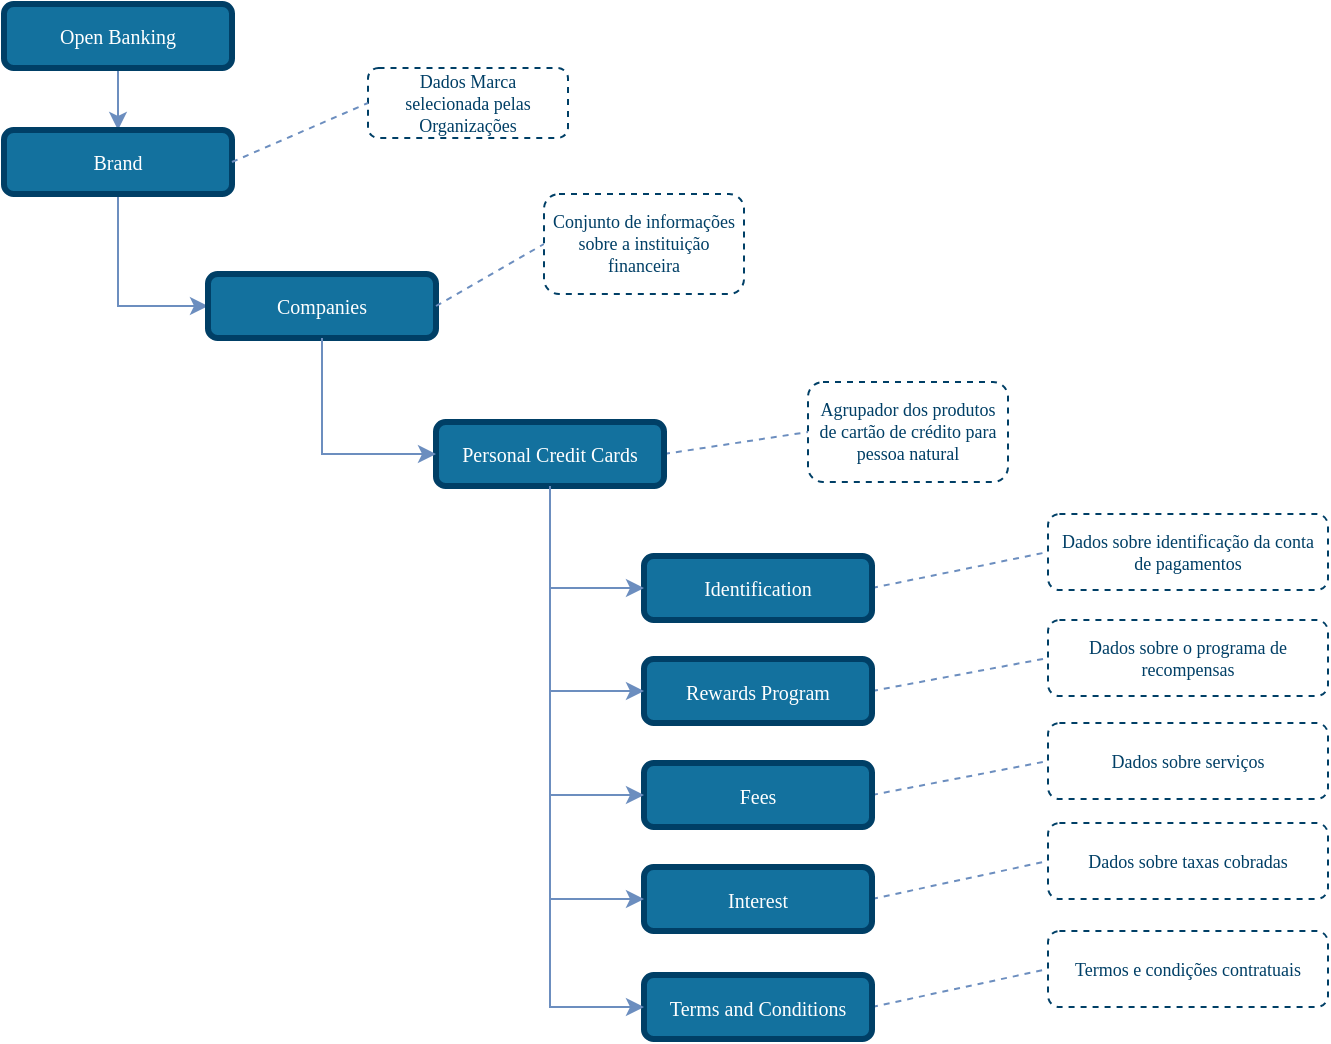 <mxfile version="13.10.0" type="device"><diagram id="pwx9f-JPc5i2mSrcDJkJ" name="Page-1"><mxGraphModel dx="1046" dy="433" grid="1" gridSize="10" guides="1" tooltips="1" connect="1" arrows="1" fold="1" page="1" pageScale="1" pageWidth="827" pageHeight="1169" math="0" shadow="0"><root><mxCell id="0"/><mxCell id="1" parent="0"/><mxCell id="przx_MYmwSuzWcuvNzgj-2" style="edgeStyle=none;rounded=1;orthogonalLoop=1;jettySize=auto;html=1;entryX=0;entryY=0.5;entryDx=0;entryDy=0;dashed=1;endArrow=none;endFill=0;endSize=6;strokeColor=#6C8EBF;exitX=1;exitY=0.5;exitDx=0;exitDy=0;" parent="1" source="7SM82Xgn0hcUYBG6hJO3-1" target="przx_MYmwSuzWcuvNzgj-1" edge="1"><mxGeometry relative="1" as="geometry"><mxPoint x="640" y="444.5" as="sourcePoint"/><mxPoint x="670" y="323.5" as="targetPoint"/></mxGeometry></mxCell><mxCell id="przx_MYmwSuzWcuvNzgj-4" style="edgeStyle=none;rounded=1;orthogonalLoop=1;jettySize=auto;html=1;entryX=0;entryY=0.5;entryDx=0;entryDy=0;dashed=1;endArrow=none;endFill=0;endSize=6;strokeColor=#6C8EBF;exitX=1;exitY=0.5;exitDx=0;exitDy=0;" parent="1" source="7SM82Xgn0hcUYBG6hJO3-7" target="przx_MYmwSuzWcuvNzgj-3" edge="1"><mxGeometry relative="1" as="geometry"><mxPoint x="620" y="500.5" as="sourcePoint"/><mxPoint x="670" y="393.5" as="targetPoint"/></mxGeometry></mxCell><mxCell id="przx_MYmwSuzWcuvNzgj-6" style="edgeStyle=none;rounded=1;orthogonalLoop=1;jettySize=auto;html=1;exitX=1;exitY=0.5;exitDx=0;exitDy=0;entryX=0;entryY=0.5;entryDx=0;entryDy=0;dashed=1;endArrow=none;endFill=0;endSize=6;strokeColor=#6C8EBF;" parent="1" source="7SM82Xgn0hcUYBG6hJO3-8" target="przx_MYmwSuzWcuvNzgj-5" edge="1"><mxGeometry relative="1" as="geometry"><mxPoint x="594" y="554.5" as="sourcePoint"/><mxPoint x="670" y="447.5" as="targetPoint"/></mxGeometry></mxCell><mxCell id="CP8brj2QoUajFCljk4hs-6" style="edgeStyle=orthogonalEdgeStyle;rounded=0;orthogonalLoop=1;jettySize=auto;html=1;exitX=0.5;exitY=1;exitDx=0;exitDy=0;entryX=0.5;entryY=0;entryDx=0;entryDy=0;endSize=6;fillColor=#dae8fc;strokeColor=#6c8ebf;comic=0;shadow=0;backgroundOutline=0;snapToPoint=0;fixDash=0;endArrow=classic;endFill=1;" parent="1" source="CP8brj2QoUajFCljk4hs-1" target="VmE8CRwHYokzrLCxkQC2-2" edge="1"><mxGeometry relative="1" as="geometry"/></mxCell><mxCell id="CP8brj2QoUajFCljk4hs-1" value="Open Banking" style="rounded=1;whiteSpace=wrap;html=1;comic=0;shadow=0;backgroundOutline=0;snapToPoint=0;fixDash=0;strokeWidth=3;fontFamily=Verdana;fontStyle=0;labelBackgroundColor=none;labelBorderColor=none;fontSize=10;fillColor=#13719E;strokeColor=#003F66;fontColor=#ffffff;" parent="1" vertex="1"><mxGeometry x="158" y="45" width="114" height="32" as="geometry"/></mxCell><mxCell id="s8GSPq7UgO-F03P1_zAw-17" style="edgeStyle=none;rounded=1;orthogonalLoop=1;jettySize=auto;html=1;exitX=1;exitY=0.5;exitDx=0;exitDy=0;entryX=0;entryY=0.5;entryDx=0;entryDy=0;dashed=1;endArrow=none;endFill=0;endSize=6;strokeColor=#6C8EBF;" parent="1" source="CP8brj2QoUajFCljk4hs-3" target="CP8brj2QoUajFCljk4hs-20" edge="1"><mxGeometry relative="1" as="geometry"><mxPoint x="524" y="224" as="targetPoint"/></mxGeometry></mxCell><mxCell id="CP8brj2QoUajFCljk4hs-3" value="Personal Credit Cards" style="rounded=1;whiteSpace=wrap;html=1;comic=0;shadow=0;backgroundOutline=0;snapToPoint=0;fixDash=0;strokeWidth=3;fontFamily=Verdana;fontStyle=0;labelBackgroundColor=none;labelBorderColor=none;fontSize=10;fillColor=#13719E;strokeColor=#003F66;fontColor=#ffffff;" parent="1" vertex="1"><mxGeometry x="374" y="254" width="114" height="32" as="geometry"/></mxCell><mxCell id="CP8brj2QoUajFCljk4hs-20" value="&lt;font style=&quot;font-size: 9px&quot;&gt;Agrupador dos produtos de cartão de crédito para pessoa natural&lt;/font&gt;" style="rounded=1;whiteSpace=wrap;html=1;shadow=0;comic=0;strokeColor=#003F66;strokeWidth=1;fillColor=#ffffff;fontFamily=Verdana;fontSize=9;fontColor=#003F66;dashed=1;spacingLeft=5;spacing=0;spacingRight=5;spacingBottom=5;spacingTop=5;align=center;verticalAlign=middle;gradientColor=#ffffff;" parent="1" vertex="1"><mxGeometry x="560" y="234" width="100" height="50" as="geometry"/></mxCell><mxCell id="VmE8CRwHYokzrLCxkQC2-3" style="edgeStyle=orthogonalEdgeStyle;rounded=0;orthogonalLoop=1;jettySize=auto;html=1;entryX=0;entryY=0.5;entryDx=0;entryDy=0;shadow=0;strokeColor=#6c8ebf;fillColor=#dae8fc;endFill=1;endSize=6;comic=0;exitX=0.5;exitY=1;exitDx=0;exitDy=0;" parent="1" source="VmE8CRwHYokzrLCxkQC2-2" target="r_iV3R8_DR8X-haHTHrq-1" edge="1"><mxGeometry relative="1" as="geometry"/></mxCell><mxCell id="VmE8CRwHYokzrLCxkQC2-2" value="Brand" style="rounded=1;whiteSpace=wrap;html=1;comic=0;shadow=0;backgroundOutline=0;snapToPoint=0;fixDash=0;strokeWidth=3;fontFamily=Verdana;fontStyle=0;labelBackgroundColor=none;labelBorderColor=none;fontSize=10;fillColor=#13719E;strokeColor=#003F66;fontColor=#ffffff;" parent="1" vertex="1"><mxGeometry x="158" y="108" width="114" height="32" as="geometry"/></mxCell><mxCell id="67pc04Fv1Amd-nCwGbTu-1" value="Dados Marca selecionada pelas Organizações" style="rounded=1;whiteSpace=wrap;html=1;shadow=0;comic=0;strokeColor=#003F66;strokeWidth=1;fillColor=#ffffff;fontFamily=Verdana;fontSize=9;fontColor=#003F66;dashed=1;spacingLeft=5;spacing=0;spacingRight=5;spacingBottom=5;spacingTop=5;align=center;verticalAlign=middle;gradientColor=#ffffff;" parent="1" vertex="1"><mxGeometry x="340" y="77" width="100" height="35" as="geometry"/></mxCell><mxCell id="67pc04Fv1Amd-nCwGbTu-2" style="edgeStyle=none;rounded=1;orthogonalLoop=1;jettySize=auto;html=1;exitX=1;exitY=0.5;exitDx=0;exitDy=0;entryX=0;entryY=0.5;entryDx=0;entryDy=0;dashed=1;endArrow=none;endFill=0;endSize=6;strokeColor=#6C8EBF;" parent="1" source="VmE8CRwHYokzrLCxkQC2-2" target="67pc04Fv1Amd-nCwGbTu-1" edge="1"><mxGeometry relative="1" as="geometry"><mxPoint x="388" y="185" as="targetPoint"/><mxPoint x="282" y="206" as="sourcePoint"/></mxGeometry></mxCell><mxCell id="7SM82Xgn0hcUYBG6hJO3-1" value="Fees" style="rounded=1;whiteSpace=wrap;html=1;comic=0;shadow=0;backgroundOutline=0;snapToPoint=0;fixDash=0;strokeWidth=3;fontFamily=Verdana;fontStyle=0;labelBackgroundColor=none;labelBorderColor=none;fontSize=10;fillColor=#13719E;strokeColor=#003F66;fontColor=#ffffff;" parent="1" vertex="1"><mxGeometry x="478" y="424.5" width="114" height="32" as="geometry"/></mxCell><mxCell id="7SM82Xgn0hcUYBG6hJO3-6" style="edgeStyle=orthogonalEdgeStyle;rounded=0;orthogonalLoop=1;jettySize=auto;html=1;exitX=0.5;exitY=1;exitDx=0;exitDy=0;entryX=0;entryY=0.5;entryDx=0;entryDy=0;strokeColor=#6C8EBF;endArrow=classic;endFill=1;" parent="1" source="CP8brj2QoUajFCljk4hs-3" target="7SM82Xgn0hcUYBG6hJO3-1" edge="1"><mxGeometry relative="1" as="geometry"><mxPoint x="441" y="296" as="sourcePoint"/><mxPoint x="490" y="358" as="targetPoint"/></mxGeometry></mxCell><mxCell id="7SM82Xgn0hcUYBG6hJO3-7" value="Interest" style="rounded=1;whiteSpace=wrap;html=1;comic=0;shadow=0;backgroundOutline=0;snapToPoint=0;fixDash=0;strokeWidth=3;fontFamily=Verdana;fontStyle=0;labelBackgroundColor=none;labelBorderColor=none;fontSize=10;fillColor=#13719E;strokeColor=#003F66;fontColor=#ffffff;" parent="1" vertex="1"><mxGeometry x="478" y="476.5" width="114" height="32" as="geometry"/></mxCell><mxCell id="7SM82Xgn0hcUYBG6hJO3-8" value="Terms and Conditions" style="rounded=1;whiteSpace=wrap;html=1;comic=0;shadow=0;backgroundOutline=0;snapToPoint=0;fixDash=0;strokeWidth=3;fontFamily=Verdana;fontStyle=0;labelBackgroundColor=none;labelBorderColor=none;fontSize=10;fillColor=#13719E;strokeColor=#003F66;fontColor=#ffffff;" parent="1" vertex="1"><mxGeometry x="478" y="530.5" width="114" height="32" as="geometry"/></mxCell><mxCell id="przx_MYmwSuzWcuvNzgj-1" value="Dados sobre serviços" style="rounded=1;whiteSpace=wrap;html=1;shadow=0;comic=0;strokeColor=#003F66;strokeWidth=1;fillColor=#ffffff;fontFamily=Verdana;fontSize=9;fontColor=#003F66;dashed=1;spacingLeft=5;spacing=0;spacingRight=5;spacingBottom=5;spacingTop=5;align=center;verticalAlign=middle;gradientColor=#ffffff;" parent="1" vertex="1"><mxGeometry x="680" y="404.5" width="140" height="38" as="geometry"/></mxCell><mxCell id="przx_MYmwSuzWcuvNzgj-3" value="Dados sobre taxas cobradas" style="rounded=1;whiteSpace=wrap;html=1;shadow=0;comic=0;strokeColor=#003F66;strokeWidth=1;fillColor=#ffffff;fontFamily=Verdana;fontSize=9;fontColor=#003F66;dashed=1;spacingLeft=5;spacing=0;spacingRight=5;spacingBottom=5;spacingTop=5;align=center;verticalAlign=middle;gradientColor=#ffffff;" parent="1" vertex="1"><mxGeometry x="680" y="454.5" width="140" height="38" as="geometry"/></mxCell><mxCell id="przx_MYmwSuzWcuvNzgj-5" value="&lt;font style=&quot;font-size: 9px&quot;&gt;Termos e condições contratuais&lt;/font&gt;" style="rounded=1;whiteSpace=wrap;html=1;shadow=0;comic=0;strokeColor=#003F66;strokeWidth=1;fillColor=#ffffff;fontFamily=Verdana;fontSize=9;fontColor=#003F66;dashed=1;spacingLeft=5;spacing=0;spacingRight=5;spacingBottom=5;spacingTop=5;align=center;verticalAlign=middle;gradientColor=#ffffff;" parent="1" vertex="1"><mxGeometry x="680" y="508.5" width="140" height="38" as="geometry"/></mxCell><mxCell id="przx_MYmwSuzWcuvNzgj-11" style="edgeStyle=orthogonalEdgeStyle;rounded=0;orthogonalLoop=1;jettySize=auto;html=1;exitX=0.5;exitY=1;exitDx=0;exitDy=0;entryX=0;entryY=0.5;entryDx=0;entryDy=0;strokeColor=#6C8EBF;endArrow=classic;endFill=1;" parent="1" source="CP8brj2QoUajFCljk4hs-3" target="7SM82Xgn0hcUYBG6hJO3-7" edge="1"><mxGeometry relative="1" as="geometry"><mxPoint x="441" y="296" as="sourcePoint"/><mxPoint x="490" y="430" as="targetPoint"/></mxGeometry></mxCell><mxCell id="przx_MYmwSuzWcuvNzgj-12" style="edgeStyle=orthogonalEdgeStyle;rounded=0;orthogonalLoop=1;jettySize=auto;html=1;entryX=0;entryY=0.5;entryDx=0;entryDy=0;strokeColor=#6C8EBF;endArrow=classic;endFill=1;exitX=0.5;exitY=1;exitDx=0;exitDy=0;" parent="1" source="CP8brj2QoUajFCljk4hs-3" target="7SM82Xgn0hcUYBG6hJO3-8" edge="1"><mxGeometry relative="1" as="geometry"><mxPoint x="430" y="294" as="sourcePoint"/><mxPoint x="500" y="440" as="targetPoint"/></mxGeometry></mxCell><mxCell id="r_iV3R8_DR8X-haHTHrq-1" value="Companies" style="rounded=1;whiteSpace=wrap;html=1;comic=0;shadow=0;backgroundOutline=0;snapToPoint=0;fixDash=0;strokeWidth=3;fontFamily=Verdana;fontStyle=0;labelBackgroundColor=none;labelBorderColor=none;fontSize=10;fillColor=#13719E;strokeColor=#003F66;fontColor=#ffffff;" parent="1" vertex="1"><mxGeometry x="260" y="180" width="114" height="32" as="geometry"/></mxCell><mxCell id="r_iV3R8_DR8X-haHTHrq-5" style="edgeStyle=orthogonalEdgeStyle;rounded=0;orthogonalLoop=1;jettySize=auto;html=1;entryX=0;entryY=0.5;entryDx=0;entryDy=0;shadow=0;strokeColor=#6c8ebf;fillColor=#dae8fc;endFill=1;endSize=6;comic=0;exitX=0.5;exitY=1;exitDx=0;exitDy=0;" parent="1" source="r_iV3R8_DR8X-haHTHrq-1" target="CP8brj2QoUajFCljk4hs-3" edge="1"><mxGeometry relative="1" as="geometry"><mxPoint x="270" y="280" as="sourcePoint"/><mxPoint x="315" y="336" as="targetPoint"/></mxGeometry></mxCell><mxCell id="r_iV3R8_DR8X-haHTHrq-6" style="edgeStyle=none;rounded=1;orthogonalLoop=1;jettySize=auto;html=1;exitX=1;exitY=0.5;exitDx=0;exitDy=0;entryX=0;entryY=0.5;entryDx=0;entryDy=0;dashed=1;endArrow=none;endFill=0;endSize=6;strokeColor=#6C8EBF;" parent="1" source="r_iV3R8_DR8X-haHTHrq-1" target="r_iV3R8_DR8X-haHTHrq-7" edge="1"><mxGeometry relative="1" as="geometry"><mxPoint x="380" y="182" as="sourcePoint"/></mxGeometry></mxCell><mxCell id="r_iV3R8_DR8X-haHTHrq-7" value="&lt;font style=&quot;font-size: 9px&quot;&gt;Conjunto de informações sobre a instituição financeira&lt;/font&gt;" style="rounded=1;whiteSpace=wrap;html=1;shadow=0;comic=0;strokeColor=#003F66;strokeWidth=1;fillColor=#ffffff;gradientColor=#ffffff;fontFamily=Verdana;fontSize=9;fontColor=#003F66;dashed=1;spacingLeft=5;spacing=0;spacingRight=5;spacingBottom=5;spacingTop=5;align=center;verticalAlign=middle;" parent="1" vertex="1"><mxGeometry x="428" y="140" width="100" height="50" as="geometry"/></mxCell><mxCell id="NUllNF7YuAe0Fh2mwgBd-1" style="edgeStyle=none;rounded=1;orthogonalLoop=1;jettySize=auto;html=1;entryX=0;entryY=0.5;entryDx=0;entryDy=0;dashed=1;endArrow=none;endFill=0;endSize=6;strokeColor=#6C8EBF;exitX=1;exitY=0.5;exitDx=0;exitDy=0;" parent="1" source="NUllNF7YuAe0Fh2mwgBd-2" target="NUllNF7YuAe0Fh2mwgBd-3" edge="1"><mxGeometry relative="1" as="geometry"><mxPoint x="702" y="399" as="sourcePoint"/><mxPoint x="752" y="292" as="targetPoint"/></mxGeometry></mxCell><mxCell id="NUllNF7YuAe0Fh2mwgBd-2" value="Rewards Program" style="rounded=1;whiteSpace=wrap;html=1;comic=0;shadow=0;backgroundOutline=0;snapToPoint=0;fixDash=0;strokeWidth=3;fontFamily=Verdana;fontStyle=0;labelBackgroundColor=none;labelBorderColor=none;fontSize=10;fillColor=#13719E;strokeColor=#003F66;fontColor=#ffffff;" parent="1" vertex="1"><mxGeometry x="478" y="372.5" width="114" height="32" as="geometry"/></mxCell><mxCell id="NUllNF7YuAe0Fh2mwgBd-3" value="Dados sobre o programa de recompensas" style="rounded=1;whiteSpace=wrap;html=1;shadow=0;comic=0;strokeColor=#003F66;strokeWidth=1;fillColor=#ffffff;fontFamily=Verdana;fontSize=9;fontColor=#003F66;dashed=1;spacingLeft=5;spacing=0;spacingRight=5;spacingBottom=5;spacingTop=5;align=center;verticalAlign=middle;gradientColor=#ffffff;" parent="1" vertex="1"><mxGeometry x="680" y="353" width="140" height="38" as="geometry"/></mxCell><mxCell id="NUllNF7YuAe0Fh2mwgBd-4" style="edgeStyle=orthogonalEdgeStyle;rounded=0;orthogonalLoop=1;jettySize=auto;html=1;exitX=0.5;exitY=1;exitDx=0;exitDy=0;entryX=0;entryY=0.5;entryDx=0;entryDy=0;strokeColor=#6C8EBF;endArrow=classic;endFill=1;" parent="1" source="CP8brj2QoUajFCljk4hs-3" target="NUllNF7YuAe0Fh2mwgBd-2" edge="1"><mxGeometry relative="1" as="geometry"><mxPoint x="520" y="568.5" as="sourcePoint"/><mxPoint x="567" y="639.5" as="targetPoint"/></mxGeometry></mxCell><mxCell id="dzLWPGu-oNjpy7opK5WW-1" style="edgeStyle=none;rounded=1;orthogonalLoop=1;jettySize=auto;html=1;entryX=0;entryY=0.5;entryDx=0;entryDy=0;dashed=1;endArrow=none;endFill=0;endSize=6;strokeColor=#6C8EBF;exitX=1;exitY=0.5;exitDx=0;exitDy=0;" edge="1" parent="1" source="dzLWPGu-oNjpy7opK5WW-2" target="dzLWPGu-oNjpy7opK5WW-3"><mxGeometry relative="1" as="geometry"><mxPoint x="702" y="347.5" as="sourcePoint"/><mxPoint x="752" y="240.5" as="targetPoint"/></mxGeometry></mxCell><mxCell id="dzLWPGu-oNjpy7opK5WW-2" value="Identification" style="rounded=1;whiteSpace=wrap;html=1;comic=0;shadow=0;backgroundOutline=0;snapToPoint=0;fixDash=0;strokeWidth=3;fontFamily=Verdana;fontStyle=0;labelBackgroundColor=none;labelBorderColor=none;fontSize=10;fillColor=#13719E;strokeColor=#003F66;fontColor=#ffffff;" vertex="1" parent="1"><mxGeometry x="478" y="321" width="114" height="32" as="geometry"/></mxCell><mxCell id="dzLWPGu-oNjpy7opK5WW-3" value="Dados sobre identificação da conta de pagamentos" style="rounded=1;whiteSpace=wrap;html=1;shadow=0;comic=0;strokeColor=#003F66;strokeWidth=1;fillColor=#ffffff;fontFamily=Verdana;fontSize=9;fontColor=#003F66;dashed=1;spacingLeft=5;spacing=0;spacingRight=5;spacingBottom=5;spacingTop=5;align=center;verticalAlign=middle;gradientColor=#ffffff;" vertex="1" parent="1"><mxGeometry x="680" y="300" width="140" height="38" as="geometry"/></mxCell><mxCell id="dzLWPGu-oNjpy7opK5WW-4" style="edgeStyle=orthogonalEdgeStyle;rounded=0;orthogonalLoop=1;jettySize=auto;html=1;exitX=0.5;exitY=1;exitDx=0;exitDy=0;entryX=0;entryY=0.5;entryDx=0;entryDy=0;strokeColor=#6C8EBF;endArrow=classic;endFill=1;" edge="1" parent="1" source="CP8brj2QoUajFCljk4hs-3" target="dzLWPGu-oNjpy7opK5WW-2"><mxGeometry relative="1" as="geometry"><mxPoint x="431" y="286" as="sourcePoint"/><mxPoint x="478" y="388.5" as="targetPoint"/><Array as="points"><mxPoint x="431" y="337"/></Array></mxGeometry></mxCell></root></mxGraphModel></diagram></mxfile>